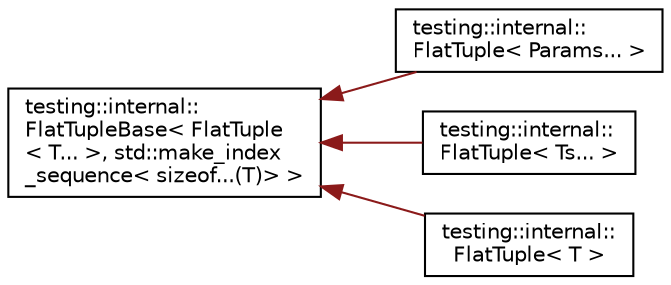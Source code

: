 digraph "Graphical Class Hierarchy"
{
 // LATEX_PDF_SIZE
  edge [fontname="Helvetica",fontsize="10",labelfontname="Helvetica",labelfontsize="10"];
  node [fontname="Helvetica",fontsize="10",shape=record];
  rankdir="LR";
  Node0 [label="testing::internal::\lFlatTupleBase\< FlatTuple\l\< T... \>, std::make_index\l_sequence\< sizeof...(T)\> \>",height=0.2,width=0.4,color="black", fillcolor="white", style="filled",URL="$structtesting_1_1internal_1_1FlatTupleBase.html",tooltip=" "];
  Node0 -> Node1 [dir="back",color="firebrick4",fontsize="10",style="solid",fontname="Helvetica"];
  Node1 [label="testing::internal::\lFlatTuple\< Params... \>",height=0.2,width=0.4,color="black", fillcolor="white", style="filled",URL="$classtesting_1_1internal_1_1FlatTuple.html",tooltip=" "];
  Node0 -> Node2 [dir="back",color="firebrick4",fontsize="10",style="solid",fontname="Helvetica"];
  Node2 [label="testing::internal::\lFlatTuple\< Ts... \>",height=0.2,width=0.4,color="black", fillcolor="white", style="filled",URL="$classtesting_1_1internal_1_1FlatTuple.html",tooltip=" "];
  Node0 -> Node3 [dir="back",color="firebrick4",fontsize="10",style="solid",fontname="Helvetica"];
  Node3 [label="testing::internal::\lFlatTuple\< T \>",height=0.2,width=0.4,color="black", fillcolor="white", style="filled",URL="$classtesting_1_1internal_1_1FlatTuple.html",tooltip=" "];
}
